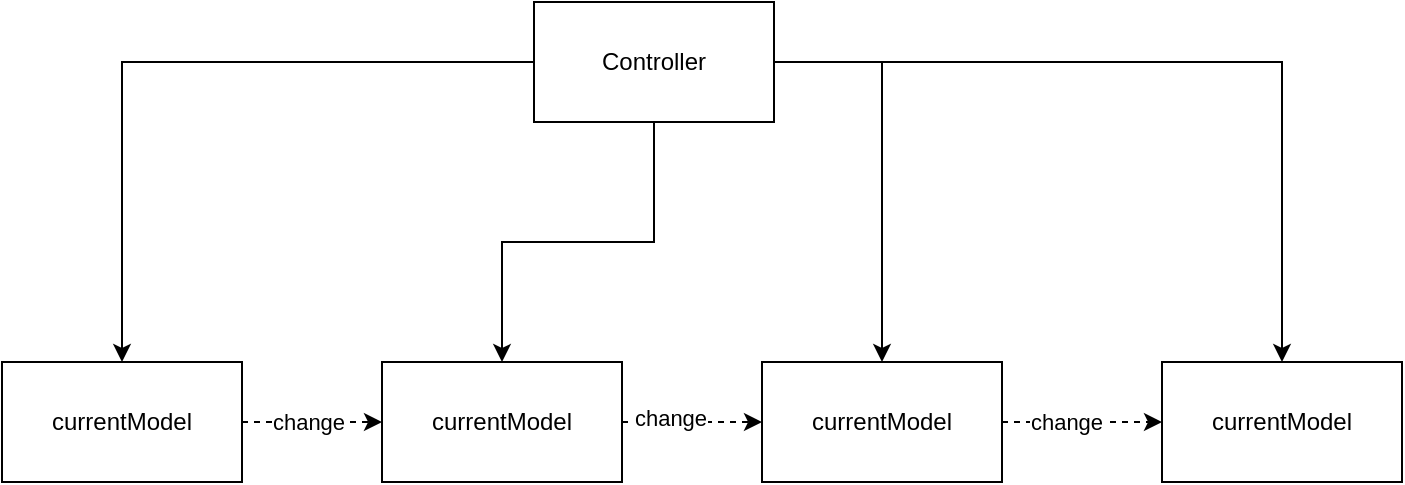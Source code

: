 <mxfile version="20.4.0" type="github">
  <diagram id="e7RS2uoysq9J0f1DwmJB" name="Page-1">
    <mxGraphModel dx="745" dy="470" grid="1" gridSize="10" guides="1" tooltips="1" connect="1" arrows="1" fold="1" page="1" pageScale="1" pageWidth="827" pageHeight="1169" math="0" shadow="0">
      <root>
        <mxCell id="0" />
        <mxCell id="1" parent="0" />
        <mxCell id="pcXwG9OV6RPyFQ0dPs7N-16" value="" style="edgeStyle=orthogonalEdgeStyle;rounded=0;orthogonalLoop=1;jettySize=auto;html=1;" edge="1" parent="1" source="pcXwG9OV6RPyFQ0dPs7N-14" target="pcXwG9OV6RPyFQ0dPs7N-15">
          <mxGeometry relative="1" as="geometry" />
        </mxCell>
        <mxCell id="pcXwG9OV6RPyFQ0dPs7N-23" value="" style="edgeStyle=orthogonalEdgeStyle;rounded=0;orthogonalLoop=1;jettySize=auto;html=1;entryX=0.5;entryY=0;entryDx=0;entryDy=0;" edge="1" parent="1" source="pcXwG9OV6RPyFQ0dPs7N-14" target="pcXwG9OV6RPyFQ0dPs7N-21">
          <mxGeometry relative="1" as="geometry" />
        </mxCell>
        <mxCell id="pcXwG9OV6RPyFQ0dPs7N-25" value="" style="edgeStyle=orthogonalEdgeStyle;rounded=0;orthogonalLoop=1;jettySize=auto;html=1;" edge="1" parent="1" source="pcXwG9OV6RPyFQ0dPs7N-14" target="pcXwG9OV6RPyFQ0dPs7N-17">
          <mxGeometry relative="1" as="geometry" />
        </mxCell>
        <mxCell id="pcXwG9OV6RPyFQ0dPs7N-14" value="Controller" style="rounded=0;whiteSpace=wrap;html=1;" vertex="1" parent="1">
          <mxGeometry x="330" y="80" width="120" height="60" as="geometry" />
        </mxCell>
        <mxCell id="pcXwG9OV6RPyFQ0dPs7N-18" value="" style="edgeStyle=orthogonalEdgeStyle;rounded=0;orthogonalLoop=1;jettySize=auto;html=1;dashed=1;" edge="1" parent="1" source="pcXwG9OV6RPyFQ0dPs7N-15" target="pcXwG9OV6RPyFQ0dPs7N-17">
          <mxGeometry relative="1" as="geometry" />
        </mxCell>
        <mxCell id="pcXwG9OV6RPyFQ0dPs7N-28" value="change" style="edgeLabel;html=1;align=center;verticalAlign=middle;resizable=0;points=[];" vertex="1" connectable="0" parent="pcXwG9OV6RPyFQ0dPs7N-18">
          <mxGeometry x="-0.057" relative="1" as="geometry">
            <mxPoint as="offset" />
          </mxGeometry>
        </mxCell>
        <mxCell id="pcXwG9OV6RPyFQ0dPs7N-15" value="currentModel" style="rounded=0;whiteSpace=wrap;html=1;" vertex="1" parent="1">
          <mxGeometry x="64" y="260" width="120" height="60" as="geometry" />
        </mxCell>
        <mxCell id="pcXwG9OV6RPyFQ0dPs7N-20" value="" style="edgeStyle=orthogonalEdgeStyle;rounded=0;orthogonalLoop=1;jettySize=auto;html=1;dashed=1;" edge="1" parent="1" source="pcXwG9OV6RPyFQ0dPs7N-17" target="pcXwG9OV6RPyFQ0dPs7N-19">
          <mxGeometry relative="1" as="geometry" />
        </mxCell>
        <mxCell id="pcXwG9OV6RPyFQ0dPs7N-29" value="change" style="edgeLabel;html=1;align=center;verticalAlign=middle;resizable=0;points=[];" vertex="1" connectable="0" parent="pcXwG9OV6RPyFQ0dPs7N-20">
          <mxGeometry x="-0.33" y="2" relative="1" as="geometry">
            <mxPoint as="offset" />
          </mxGeometry>
        </mxCell>
        <mxCell id="pcXwG9OV6RPyFQ0dPs7N-17" value="currentModel" style="rounded=0;whiteSpace=wrap;html=1;" vertex="1" parent="1">
          <mxGeometry x="254" y="260" width="120" height="60" as="geometry" />
        </mxCell>
        <mxCell id="pcXwG9OV6RPyFQ0dPs7N-22" value="" style="edgeStyle=orthogonalEdgeStyle;rounded=0;orthogonalLoop=1;jettySize=auto;html=1;dashed=1;" edge="1" parent="1" source="pcXwG9OV6RPyFQ0dPs7N-19" target="pcXwG9OV6RPyFQ0dPs7N-21">
          <mxGeometry relative="1" as="geometry" />
        </mxCell>
        <mxCell id="pcXwG9OV6RPyFQ0dPs7N-30" value="change" style="edgeLabel;html=1;align=center;verticalAlign=middle;resizable=0;points=[];" vertex="1" connectable="0" parent="pcXwG9OV6RPyFQ0dPs7N-22">
          <mxGeometry x="-0.208" relative="1" as="geometry">
            <mxPoint as="offset" />
          </mxGeometry>
        </mxCell>
        <mxCell id="pcXwG9OV6RPyFQ0dPs7N-19" value="currentModel" style="rounded=0;whiteSpace=wrap;html=1;" vertex="1" parent="1">
          <mxGeometry x="444" y="260" width="120" height="60" as="geometry" />
        </mxCell>
        <mxCell id="pcXwG9OV6RPyFQ0dPs7N-21" value="currentModel" style="rounded=0;whiteSpace=wrap;html=1;" vertex="1" parent="1">
          <mxGeometry x="644" y="260" width="120" height="60" as="geometry" />
        </mxCell>
        <mxCell id="pcXwG9OV6RPyFQ0dPs7N-27" value="" style="edgeStyle=orthogonalEdgeStyle;rounded=0;orthogonalLoop=1;jettySize=auto;html=1;entryX=0.5;entryY=0;entryDx=0;entryDy=0;exitX=1;exitY=0.5;exitDx=0;exitDy=0;" edge="1" parent="1" source="pcXwG9OV6RPyFQ0dPs7N-14" target="pcXwG9OV6RPyFQ0dPs7N-19">
          <mxGeometry relative="1" as="geometry">
            <mxPoint x="460" y="120" as="sourcePoint" />
            <mxPoint x="720" y="390" as="targetPoint" />
          </mxGeometry>
        </mxCell>
      </root>
    </mxGraphModel>
  </diagram>
</mxfile>
